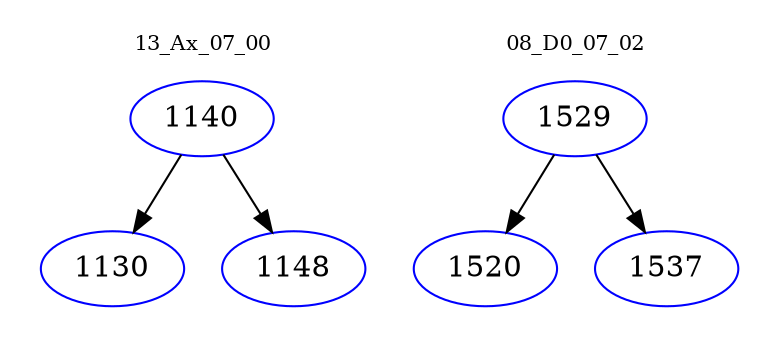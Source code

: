digraph{
subgraph cluster_0 {
color = white
label = "13_Ax_07_00";
fontsize=10;
T0_1140 [label="1140", color="blue"]
T0_1140 -> T0_1130 [color="black"]
T0_1130 [label="1130", color="blue"]
T0_1140 -> T0_1148 [color="black"]
T0_1148 [label="1148", color="blue"]
}
subgraph cluster_1 {
color = white
label = "08_D0_07_02";
fontsize=10;
T1_1529 [label="1529", color="blue"]
T1_1529 -> T1_1520 [color="black"]
T1_1520 [label="1520", color="blue"]
T1_1529 -> T1_1537 [color="black"]
T1_1537 [label="1537", color="blue"]
}
}
